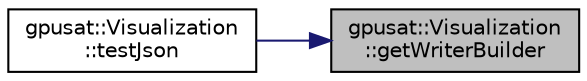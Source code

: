 digraph "gpusat::Visualization::getWriterBuilder"
{
 // INTERACTIVE_SVG=YES
 // LATEX_PDF_SIZE
  edge [fontname="Helvetica",fontsize="10",labelfontname="Helvetica",labelfontsize="10"];
  node [fontname="Helvetica",fontsize="10",shape=record];
  rankdir="RL";
  Node1 [label="gpusat::Visualization\l::getWriterBuilder",height=0.2,width=0.4,color="black", fillcolor="grey75", style="filled", fontcolor="black",tooltip=" "];
  Node1 -> Node2 [dir="back",color="midnightblue",fontsize="10",style="solid",fontname="Helvetica"];
  Node2 [label="gpusat::Visualization\l::testJson",height=0.2,width=0.4,color="black", fillcolor="white", style="filled",URL="$classgpusat_1_1_visualization.html#a52f199ac61c2f13e748aa312765528ea",tooltip=" "];
}
